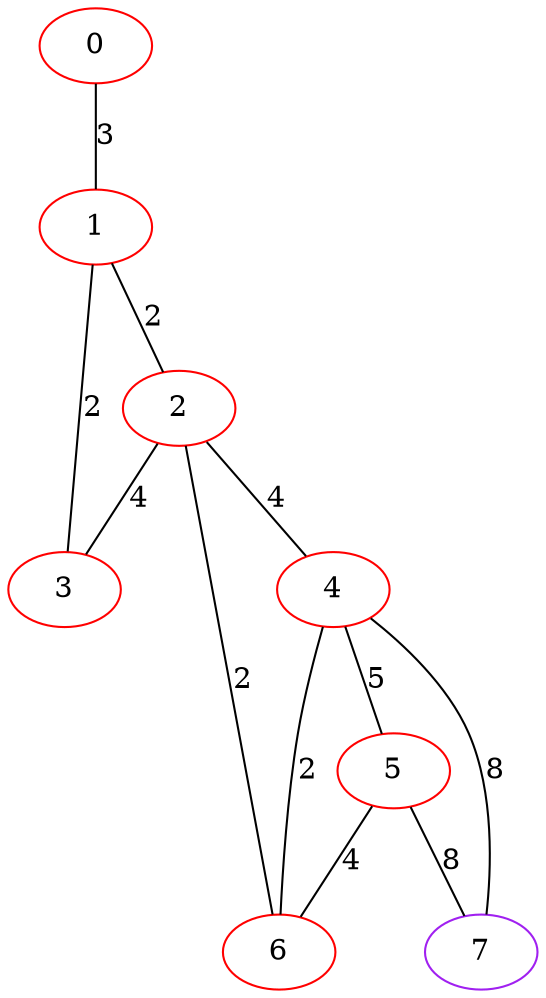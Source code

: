 graph "" {
0 [color=red, weight=1];
1 [color=red, weight=1];
2 [color=red, weight=1];
3 [color=red, weight=1];
4 [color=red, weight=1];
5 [color=red, weight=1];
6 [color=red, weight=1];
7 [color=purple, weight=4];
0 -- 1  [key=0, label=3];
1 -- 2  [key=0, label=2];
1 -- 3  [key=0, label=2];
2 -- 3  [key=0, label=4];
2 -- 4  [key=0, label=4];
2 -- 6  [key=0, label=2];
4 -- 5  [key=0, label=5];
4 -- 6  [key=0, label=2];
4 -- 7  [key=0, label=8];
5 -- 6  [key=0, label=4];
5 -- 7  [key=0, label=8];
}
